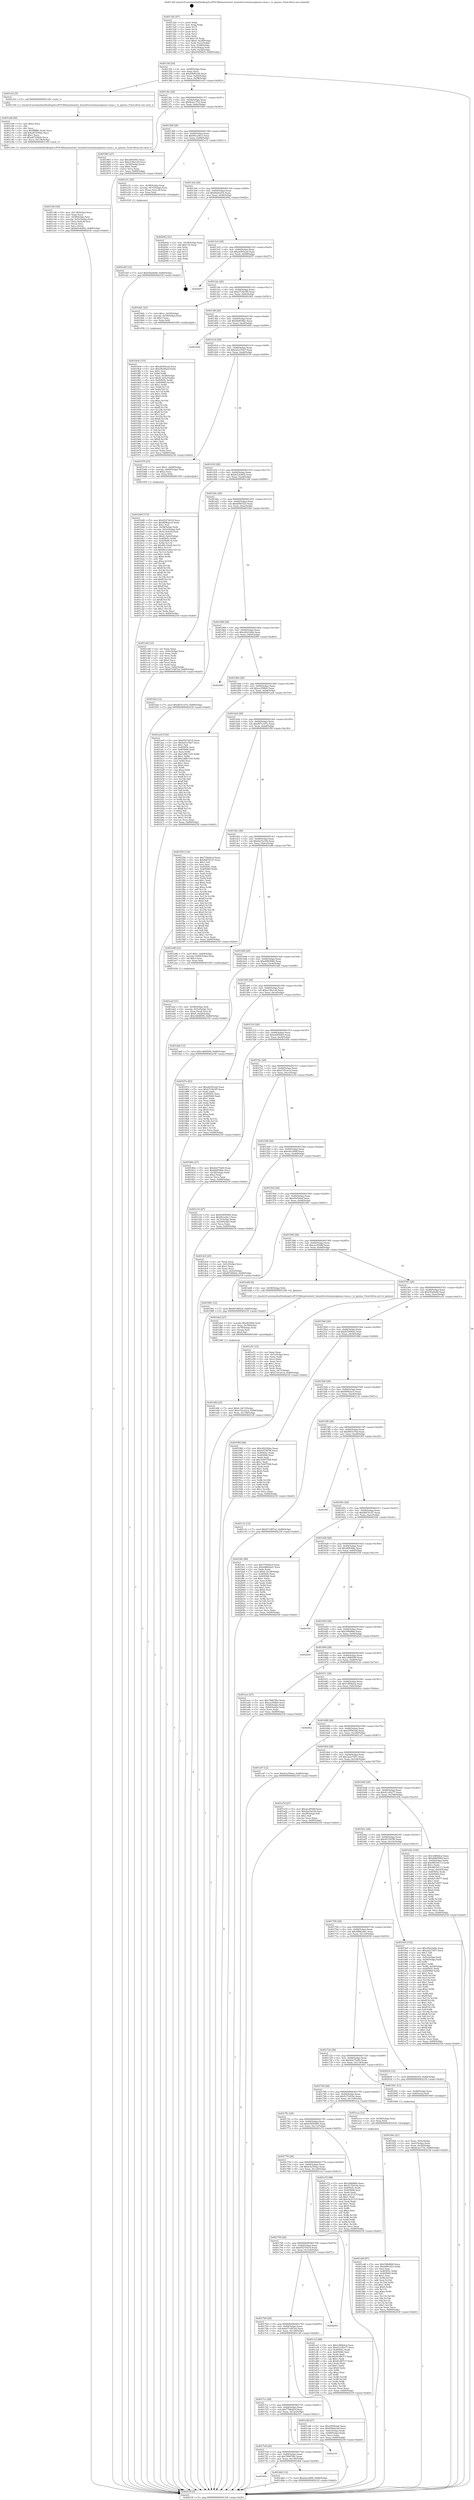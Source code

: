 digraph "0x401320" {
  label = "0x401320 (/mnt/c/Users/mathe/Desktop/tcc/POCII/binaries/extr_linuxdriversiommuipmmu-vmsa.c_to_ipmmu_Final-ollvm.out::main(0))"
  labelloc = "t"
  node[shape=record]

  Entry [label="",width=0.3,height=0.3,shape=circle,fillcolor=black,style=filled]
  "0x40134f" [label="{
     0x40134f [29]\l
     | [instrs]\l
     &nbsp;&nbsp;0x40134f \<+3\>: mov -0x80(%rbp),%eax\l
     &nbsp;&nbsp;0x401352 \<+2\>: mov %eax,%ecx\l
     &nbsp;&nbsp;0x401354 \<+6\>: sub $0x85bfb108,%ecx\l
     &nbsp;&nbsp;0x40135a \<+6\>: mov %eax,-0x84(%rbp)\l
     &nbsp;&nbsp;0x401360 \<+6\>: mov %ecx,-0x88(%rbp)\l
     &nbsp;&nbsp;0x401366 \<+6\>: je 0000000000401c63 \<main+0x943\>\l
  }"]
  "0x401c63" [label="{
     0x401c63 [5]\l
     | [instrs]\l
     &nbsp;&nbsp;0x401c63 \<+5\>: call 0000000000401160 \<next_i\>\l
     | [calls]\l
     &nbsp;&nbsp;0x401160 \{1\} (/mnt/c/Users/mathe/Desktop/tcc/POCII/binaries/extr_linuxdriversiommuipmmu-vmsa.c_to_ipmmu_Final-ollvm.out::next_i)\l
  }"]
  "0x40136c" [label="{
     0x40136c [28]\l
     | [instrs]\l
     &nbsp;&nbsp;0x40136c \<+5\>: jmp 0000000000401371 \<main+0x51\>\l
     &nbsp;&nbsp;0x401371 \<+6\>: mov -0x84(%rbp),%eax\l
     &nbsp;&nbsp;0x401377 \<+5\>: sub $0x8c2cc734,%eax\l
     &nbsp;&nbsp;0x40137c \<+6\>: mov %eax,-0x8c(%rbp)\l
     &nbsp;&nbsp;0x401382 \<+6\>: je 0000000000401863 \<main+0x543\>\l
  }"]
  Exit [label="",width=0.3,height=0.3,shape=circle,fillcolor=black,style=filled,peripheries=2]
  "0x401863" [label="{
     0x401863 [27]\l
     | [instrs]\l
     &nbsp;&nbsp;0x401863 \<+5\>: mov $0x268306e,%eax\l
     &nbsp;&nbsp;0x401868 \<+5\>: mov $0xe156e1a9,%ecx\l
     &nbsp;&nbsp;0x40186d \<+3\>: mov -0x30(%rbp),%edx\l
     &nbsp;&nbsp;0x401870 \<+3\>: cmp $0x0,%edx\l
     &nbsp;&nbsp;0x401873 \<+3\>: cmove %ecx,%eax\l
     &nbsp;&nbsp;0x401876 \<+3\>: mov %eax,-0x80(%rbp)\l
     &nbsp;&nbsp;0x401879 \<+5\>: jmp 000000000040210f \<main+0xdef\>\l
  }"]
  "0x401388" [label="{
     0x401388 [28]\l
     | [instrs]\l
     &nbsp;&nbsp;0x401388 \<+5\>: jmp 000000000040138d \<main+0x6d\>\l
     &nbsp;&nbsp;0x40138d \<+6\>: mov -0x84(%rbp),%eax\l
     &nbsp;&nbsp;0x401393 \<+5\>: sub $0x90ca36c3,%eax\l
     &nbsp;&nbsp;0x401398 \<+6\>: mov %eax,-0x90(%rbp)\l
     &nbsp;&nbsp;0x40139e \<+6\>: je 0000000000401e31 \<main+0xb11\>\l
  }"]
  "0x401ed6" [label="{
     0x401ed6 [87]\l
     | [instrs]\l
     &nbsp;&nbsp;0x401ed6 \<+5\>: mov $0x398d866,%ecx\l
     &nbsp;&nbsp;0x401edb \<+5\>: mov $0xbf961f23,%edx\l
     &nbsp;&nbsp;0x401ee0 \<+2\>: xor %esi,%esi\l
     &nbsp;&nbsp;0x401ee2 \<+8\>: mov 0x40505c,%r8d\l
     &nbsp;&nbsp;0x401eea \<+8\>: mov 0x405060,%r9d\l
     &nbsp;&nbsp;0x401ef2 \<+3\>: sub $0x1,%esi\l
     &nbsp;&nbsp;0x401ef5 \<+3\>: mov %r8d,%r10d\l
     &nbsp;&nbsp;0x401ef8 \<+3\>: add %esi,%r10d\l
     &nbsp;&nbsp;0x401efb \<+4\>: imul %r10d,%r8d\l
     &nbsp;&nbsp;0x401eff \<+4\>: and $0x1,%r8d\l
     &nbsp;&nbsp;0x401f03 \<+4\>: cmp $0x0,%r8d\l
     &nbsp;&nbsp;0x401f07 \<+4\>: sete %r11b\l
     &nbsp;&nbsp;0x401f0b \<+4\>: cmp $0xa,%r9d\l
     &nbsp;&nbsp;0x401f0f \<+3\>: setl %bl\l
     &nbsp;&nbsp;0x401f12 \<+3\>: mov %r11b,%r14b\l
     &nbsp;&nbsp;0x401f15 \<+3\>: and %bl,%r14b\l
     &nbsp;&nbsp;0x401f18 \<+3\>: xor %bl,%r11b\l
     &nbsp;&nbsp;0x401f1b \<+3\>: or %r11b,%r14b\l
     &nbsp;&nbsp;0x401f1e \<+4\>: test $0x1,%r14b\l
     &nbsp;&nbsp;0x401f22 \<+3\>: cmovne %edx,%ecx\l
     &nbsp;&nbsp;0x401f25 \<+3\>: mov %ecx,-0x80(%rbp)\l
     &nbsp;&nbsp;0x401f28 \<+5\>: jmp 000000000040210f \<main+0xdef\>\l
  }"]
  "0x401e31" [label="{
     0x401e31 [20]\l
     | [instrs]\l
     &nbsp;&nbsp;0x401e31 \<+4\>: mov -0x58(%rbp),%rax\l
     &nbsp;&nbsp;0x401e35 \<+4\>: movslq -0x7c(%rbp),%rcx\l
     &nbsp;&nbsp;0x401e39 \<+4\>: mov (%rax,%rcx,8),%rax\l
     &nbsp;&nbsp;0x401e3d \<+3\>: mov %rax,%rdi\l
     &nbsp;&nbsp;0x401e40 \<+5\>: call 0000000000401030 \<free@plt\>\l
     | [calls]\l
     &nbsp;&nbsp;0x401030 \{1\} (unknown)\l
  }"]
  "0x4013a4" [label="{
     0x4013a4 [28]\l
     | [instrs]\l
     &nbsp;&nbsp;0x4013a4 \<+5\>: jmp 00000000004013a9 \<main+0x89\>\l
     &nbsp;&nbsp;0x4013a9 \<+6\>: mov -0x84(%rbp),%eax\l
     &nbsp;&nbsp;0x4013af \<+5\>: sub $0x90ebcf16,%eax\l
     &nbsp;&nbsp;0x4013b4 \<+6\>: mov %eax,-0x94(%rbp)\l
     &nbsp;&nbsp;0x4013ba \<+6\>: je 0000000000402042 \<main+0xd22\>\l
  }"]
  "0x401e45" [label="{
     0x401e45 [12]\l
     | [instrs]\l
     &nbsp;&nbsp;0x401e45 \<+7\>: movl $0xf30a9e90,-0x80(%rbp)\l
     &nbsp;&nbsp;0x401e4c \<+5\>: jmp 000000000040210f \<main+0xdef\>\l
  }"]
  "0x402042" [label="{
     0x402042 [21]\l
     | [instrs]\l
     &nbsp;&nbsp;0x402042 \<+3\>: mov -0x38(%rbp),%eax\l
     &nbsp;&nbsp;0x402045 \<+7\>: add $0x118,%rsp\l
     &nbsp;&nbsp;0x40204c \<+1\>: pop %rbx\l
     &nbsp;&nbsp;0x40204d \<+2\>: pop %r12\l
     &nbsp;&nbsp;0x40204f \<+2\>: pop %r13\l
     &nbsp;&nbsp;0x402051 \<+2\>: pop %r14\l
     &nbsp;&nbsp;0x402053 \<+2\>: pop %r15\l
     &nbsp;&nbsp;0x402055 \<+1\>: pop %rbp\l
     &nbsp;&nbsp;0x402056 \<+1\>: ret\l
  }"]
  "0x4013c0" [label="{
     0x4013c0 [28]\l
     | [instrs]\l
     &nbsp;&nbsp;0x4013c0 \<+5\>: jmp 00000000004013c5 \<main+0xa5\>\l
     &nbsp;&nbsp;0x4013c5 \<+6\>: mov -0x84(%rbp),%eax\l
     &nbsp;&nbsp;0x4013cb \<+5\>: sub $0xab593cad,%eax\l
     &nbsp;&nbsp;0x4013d0 \<+6\>: mov %eax,-0x98(%rbp)\l
     &nbsp;&nbsp;0x4013d6 \<+6\>: je 0000000000402057 \<main+0xd37\>\l
  }"]
  "0x401dfd" [label="{
     0x401dfd [25]\l
     | [instrs]\l
     &nbsp;&nbsp;0x401dfd \<+7\>: movl $0x0,-0x7c(%rbp)\l
     &nbsp;&nbsp;0x401e04 \<+7\>: movl $0xe7d1ae1d,-0x80(%rbp)\l
     &nbsp;&nbsp;0x401e0b \<+6\>: mov %eax,-0x138(%rbp)\l
     &nbsp;&nbsp;0x401e11 \<+5\>: jmp 000000000040210f \<main+0xdef\>\l
  }"]
  "0x402057" [label="{
     0x402057\l
  }", style=dashed]
  "0x4013dc" [label="{
     0x4013dc [28]\l
     | [instrs]\l
     &nbsp;&nbsp;0x4013dc \<+5\>: jmp 00000000004013e1 \<main+0xc1\>\l
     &nbsp;&nbsp;0x4013e1 \<+6\>: mov -0x84(%rbp),%eax\l
     &nbsp;&nbsp;0x4013e7 \<+5\>: sub $0xb71823f5,%eax\l
     &nbsp;&nbsp;0x4013ec \<+6\>: mov %eax,-0x9c(%rbp)\l
     &nbsp;&nbsp;0x4013f2 \<+6\>: je 00000000004018d1 \<main+0x5b1\>\l
  }"]
  "0x401de2" [label="{
     0x401de2 [27]\l
     | [instrs]\l
     &nbsp;&nbsp;0x401de2 \<+10\>: movabs $0x4030b6,%rdi\l
     &nbsp;&nbsp;0x401dec \<+4\>: mov %rax,-0x78(%rbp)\l
     &nbsp;&nbsp;0x401df0 \<+4\>: mov -0x78(%rbp),%rax\l
     &nbsp;&nbsp;0x401df4 \<+2\>: mov (%rax),%esi\l
     &nbsp;&nbsp;0x401df6 \<+2\>: mov $0x0,%al\l
     &nbsp;&nbsp;0x401df8 \<+5\>: call 0000000000401040 \<printf@plt\>\l
     | [calls]\l
     &nbsp;&nbsp;0x401040 \{1\} (unknown)\l
  }"]
  "0x4018d1" [label="{
     0x4018d1 [23]\l
     | [instrs]\l
     &nbsp;&nbsp;0x4018d1 \<+7\>: movl $0x1,-0x50(%rbp)\l
     &nbsp;&nbsp;0x4018d8 \<+4\>: movslq -0x50(%rbp),%rax\l
     &nbsp;&nbsp;0x4018dc \<+4\>: shl $0x3,%rax\l
     &nbsp;&nbsp;0x4018e0 \<+3\>: mov %rax,%rdi\l
     &nbsp;&nbsp;0x4018e3 \<+5\>: call 0000000000401050 \<malloc@plt\>\l
     | [calls]\l
     &nbsp;&nbsp;0x401050 \{1\} (unknown)\l
  }"]
  "0x4013f8" [label="{
     0x4013f8 [28]\l
     | [instrs]\l
     &nbsp;&nbsp;0x4013f8 \<+5\>: jmp 00000000004013fd \<main+0xdd\>\l
     &nbsp;&nbsp;0x4013fd \<+6\>: mov -0x84(%rbp),%eax\l
     &nbsp;&nbsp;0x401403 \<+5\>: sub $0xbbf9384c,%eax\l
     &nbsp;&nbsp;0x401408 \<+6\>: mov %eax,-0xa0(%rbp)\l
     &nbsp;&nbsp;0x40140e \<+6\>: je 0000000000401829 \<main+0x509\>\l
  }"]
  "0x401804" [label="{
     0x401804\l
  }", style=dashed]
  "0x401829" [label="{
     0x401829\l
  }", style=dashed]
  "0x401414" [label="{
     0x401414 [28]\l
     | [instrs]\l
     &nbsp;&nbsp;0x401414 \<+5\>: jmp 0000000000401419 \<main+0xf9\>\l
     &nbsp;&nbsp;0x401419 \<+6\>: mov -0x84(%rbp),%eax\l
     &nbsp;&nbsp;0x40141f \<+5\>: sub $0xbd1a7bb7,%eax\l
     &nbsp;&nbsp;0x401424 \<+6\>: mov %eax,-0xa4(%rbp)\l
     &nbsp;&nbsp;0x40142a \<+6\>: je 0000000000401b79 \<main+0x859\>\l
  }"]
  "0x401db4" [label="{
     0x401db4 [12]\l
     | [instrs]\l
     &nbsp;&nbsp;0x401db4 \<+7\>: movl $0xe9ccd99f,-0x80(%rbp)\l
     &nbsp;&nbsp;0x401dbb \<+5\>: jmp 000000000040210f \<main+0xdef\>\l
  }"]
  "0x401b79" [label="{
     0x401b79 [23]\l
     | [instrs]\l
     &nbsp;&nbsp;0x401b79 \<+7\>: movl $0x1,-0x68(%rbp)\l
     &nbsp;&nbsp;0x401b80 \<+4\>: movslq -0x68(%rbp),%rax\l
     &nbsp;&nbsp;0x401b84 \<+4\>: shl $0x2,%rax\l
     &nbsp;&nbsp;0x401b88 \<+3\>: mov %rax,%rdi\l
     &nbsp;&nbsp;0x401b8b \<+5\>: call 0000000000401050 \<malloc@plt\>\l
     | [calls]\l
     &nbsp;&nbsp;0x401050 \{1\} (unknown)\l
  }"]
  "0x401430" [label="{
     0x401430 [28]\l
     | [instrs]\l
     &nbsp;&nbsp;0x401430 \<+5\>: jmp 0000000000401435 \<main+0x115\>\l
     &nbsp;&nbsp;0x401435 \<+6\>: mov -0x84(%rbp),%eax\l
     &nbsp;&nbsp;0x40143b \<+5\>: sub $0xbd1de852,%eax\l
     &nbsp;&nbsp;0x401440 \<+6\>: mov %eax,-0xa8(%rbp)\l
     &nbsp;&nbsp;0x401446 \<+6\>: je 0000000000401cb6 \<main+0x996\>\l
  }"]
  "0x4017e8" [label="{
     0x4017e8 [28]\l
     | [instrs]\l
     &nbsp;&nbsp;0x4017e8 \<+5\>: jmp 00000000004017ed \<main+0x4cd\>\l
     &nbsp;&nbsp;0x4017ed \<+6\>: mov -0x84(%rbp),%eax\l
     &nbsp;&nbsp;0x4017f3 \<+5\>: sub $0x78907f8c,%eax\l
     &nbsp;&nbsp;0x4017f8 \<+6\>: mov %eax,-0x130(%rbp)\l
     &nbsp;&nbsp;0x4017fe \<+6\>: je 0000000000401db4 \<main+0xa94\>\l
  }"]
  "0x401cb6" [label="{
     0x401cb6 [33]\l
     | [instrs]\l
     &nbsp;&nbsp;0x401cb6 \<+2\>: xor %eax,%eax\l
     &nbsp;&nbsp;0x401cb8 \<+3\>: mov -0x6c(%rbp),%ecx\l
     &nbsp;&nbsp;0x401cbb \<+2\>: mov %eax,%edx\l
     &nbsp;&nbsp;0x401cbd \<+2\>: sub %ecx,%edx\l
     &nbsp;&nbsp;0x401cbf \<+2\>: mov %eax,%ecx\l
     &nbsp;&nbsp;0x401cc1 \<+3\>: sub $0x1,%ecx\l
     &nbsp;&nbsp;0x401cc4 \<+2\>: add %ecx,%edx\l
     &nbsp;&nbsp;0x401cc6 \<+2\>: sub %edx,%eax\l
     &nbsp;&nbsp;0x401cc8 \<+3\>: mov %eax,-0x6c(%rbp)\l
     &nbsp;&nbsp;0x401ccb \<+7\>: movl $0x671d87ed,-0x80(%rbp)\l
     &nbsp;&nbsp;0x401cd2 \<+5\>: jmp 000000000040210f \<main+0xdef\>\l
  }"]
  "0x40144c" [label="{
     0x40144c [28]\l
     | [instrs]\l
     &nbsp;&nbsp;0x40144c \<+5\>: jmp 0000000000401451 \<main+0x131\>\l
     &nbsp;&nbsp;0x401451 \<+6\>: mov -0x84(%rbp),%eax\l
     &nbsp;&nbsp;0x401457 \<+5\>: sub $0xbf961f23,%eax\l
     &nbsp;&nbsp;0x40145c \<+6\>: mov %eax,-0xac(%rbp)\l
     &nbsp;&nbsp;0x401462 \<+6\>: je 0000000000401f2d \<main+0xc0d\>\l
  }"]
  "0x402101" [label="{
     0x402101\l
  }", style=dashed]
  "0x401f2d" [label="{
     0x401f2d [12]\l
     | [instrs]\l
     &nbsp;&nbsp;0x401f2d \<+7\>: movl $0xd07e147e,-0x80(%rbp)\l
     &nbsp;&nbsp;0x401f34 \<+5\>: jmp 000000000040210f \<main+0xdef\>\l
  }"]
  "0x401468" [label="{
     0x401468 [28]\l
     | [instrs]\l
     &nbsp;&nbsp;0x401468 \<+5\>: jmp 000000000040146d \<main+0x14d\>\l
     &nbsp;&nbsp;0x40146d \<+6\>: mov -0x84(%rbp),%eax\l
     &nbsp;&nbsp;0x401473 \<+5\>: sub $0xc8223d4e,%eax\l
     &nbsp;&nbsp;0x401478 \<+6\>: mov %eax,-0xb0(%rbp)\l
     &nbsp;&nbsp;0x40147e \<+6\>: je 0000000000402085 \<main+0xd65\>\l
  }"]
  "0x401c90" [label="{
     0x401c90 [38]\l
     | [instrs]\l
     &nbsp;&nbsp;0x401c90 \<+6\>: mov -0x134(%rbp),%ecx\l
     &nbsp;&nbsp;0x401c96 \<+3\>: imul %eax,%ecx\l
     &nbsp;&nbsp;0x401c99 \<+4\>: mov -0x58(%rbp),%rsi\l
     &nbsp;&nbsp;0x401c9d \<+4\>: movslq -0x5c(%rbp),%rdi\l
     &nbsp;&nbsp;0x401ca1 \<+4\>: mov (%rsi,%rdi,8),%rsi\l
     &nbsp;&nbsp;0x401ca5 \<+3\>: mov (%rsi),%rsi\l
     &nbsp;&nbsp;0x401ca8 \<+2\>: mov %ecx,(%rsi)\l
     &nbsp;&nbsp;0x401caa \<+7\>: movl $0xbd1de852,-0x80(%rbp)\l
     &nbsp;&nbsp;0x401cb1 \<+5\>: jmp 000000000040210f \<main+0xdef\>\l
  }"]
  "0x402085" [label="{
     0x402085\l
  }", style=dashed]
  "0x401484" [label="{
     0x401484 [28]\l
     | [instrs]\l
     &nbsp;&nbsp;0x401484 \<+5\>: jmp 0000000000401489 \<main+0x169\>\l
     &nbsp;&nbsp;0x401489 \<+6\>: mov -0x84(%rbp),%eax\l
     &nbsp;&nbsp;0x40148f \<+5\>: sub $0xca358bfc,%eax\l
     &nbsp;&nbsp;0x401494 \<+6\>: mov %eax,-0xb4(%rbp)\l
     &nbsp;&nbsp;0x40149a \<+6\>: je 0000000000401ae9 \<main+0x7c9\>\l
  }"]
  "0x401c68" [label="{
     0x401c68 [40]\l
     | [instrs]\l
     &nbsp;&nbsp;0x401c68 \<+5\>: mov $0x2,%ecx\l
     &nbsp;&nbsp;0x401c6d \<+1\>: cltd\l
     &nbsp;&nbsp;0x401c6e \<+2\>: idiv %ecx\l
     &nbsp;&nbsp;0x401c70 \<+6\>: imul $0xfffffffe,%edx,%ecx\l
     &nbsp;&nbsp;0x401c76 \<+6\>: add $0xa87256de,%ecx\l
     &nbsp;&nbsp;0x401c7c \<+3\>: add $0x1,%ecx\l
     &nbsp;&nbsp;0x401c7f \<+6\>: sub $0xa87256de,%ecx\l
     &nbsp;&nbsp;0x401c85 \<+6\>: mov %ecx,-0x134(%rbp)\l
     &nbsp;&nbsp;0x401c8b \<+5\>: call 0000000000401160 \<next_i\>\l
     | [calls]\l
     &nbsp;&nbsp;0x401160 \{1\} (/mnt/c/Users/mathe/Desktop/tcc/POCII/binaries/extr_linuxdriversiommuipmmu-vmsa.c_to_ipmmu_Final-ollvm.out::next_i)\l
  }"]
  "0x401ae9" [label="{
     0x401ae9 [144]\l
     | [instrs]\l
     &nbsp;&nbsp;0x401ae9 \<+5\>: mov $0x65274419,%eax\l
     &nbsp;&nbsp;0x401aee \<+5\>: mov $0xbd1a7bb7,%ecx\l
     &nbsp;&nbsp;0x401af3 \<+2\>: mov $0x1,%dl\l
     &nbsp;&nbsp;0x401af5 \<+7\>: mov 0x40505c,%esi\l
     &nbsp;&nbsp;0x401afc \<+7\>: mov 0x405060,%edi\l
     &nbsp;&nbsp;0x401b03 \<+3\>: mov %esi,%r8d\l
     &nbsp;&nbsp;0x401b06 \<+7\>: sub $0x1d8b1165,%r8d\l
     &nbsp;&nbsp;0x401b0d \<+4\>: sub $0x1,%r8d\l
     &nbsp;&nbsp;0x401b11 \<+7\>: add $0x1d8b1165,%r8d\l
     &nbsp;&nbsp;0x401b18 \<+4\>: imul %r8d,%esi\l
     &nbsp;&nbsp;0x401b1c \<+3\>: and $0x1,%esi\l
     &nbsp;&nbsp;0x401b1f \<+3\>: cmp $0x0,%esi\l
     &nbsp;&nbsp;0x401b22 \<+4\>: sete %r9b\l
     &nbsp;&nbsp;0x401b26 \<+3\>: cmp $0xa,%edi\l
     &nbsp;&nbsp;0x401b29 \<+4\>: setl %r10b\l
     &nbsp;&nbsp;0x401b2d \<+3\>: mov %r9b,%r11b\l
     &nbsp;&nbsp;0x401b30 \<+4\>: xor $0xff,%r11b\l
     &nbsp;&nbsp;0x401b34 \<+3\>: mov %r10b,%bl\l
     &nbsp;&nbsp;0x401b37 \<+3\>: xor $0xff,%bl\l
     &nbsp;&nbsp;0x401b3a \<+3\>: xor $0x0,%dl\l
     &nbsp;&nbsp;0x401b3d \<+3\>: mov %r11b,%r14b\l
     &nbsp;&nbsp;0x401b40 \<+4\>: and $0x0,%r14b\l
     &nbsp;&nbsp;0x401b44 \<+3\>: and %dl,%r9b\l
     &nbsp;&nbsp;0x401b47 \<+3\>: mov %bl,%r15b\l
     &nbsp;&nbsp;0x401b4a \<+4\>: and $0x0,%r15b\l
     &nbsp;&nbsp;0x401b4e \<+3\>: and %dl,%r10b\l
     &nbsp;&nbsp;0x401b51 \<+3\>: or %r9b,%r14b\l
     &nbsp;&nbsp;0x401b54 \<+3\>: or %r10b,%r15b\l
     &nbsp;&nbsp;0x401b57 \<+3\>: xor %r15b,%r14b\l
     &nbsp;&nbsp;0x401b5a \<+3\>: or %bl,%r11b\l
     &nbsp;&nbsp;0x401b5d \<+4\>: xor $0xff,%r11b\l
     &nbsp;&nbsp;0x401b61 \<+3\>: or $0x0,%dl\l
     &nbsp;&nbsp;0x401b64 \<+3\>: and %dl,%r11b\l
     &nbsp;&nbsp;0x401b67 \<+3\>: or %r11b,%r14b\l
     &nbsp;&nbsp;0x401b6a \<+4\>: test $0x1,%r14b\l
     &nbsp;&nbsp;0x401b6e \<+3\>: cmovne %ecx,%eax\l
     &nbsp;&nbsp;0x401b71 \<+3\>: mov %eax,-0x80(%rbp)\l
     &nbsp;&nbsp;0x401b74 \<+5\>: jmp 000000000040210f \<main+0xdef\>\l
  }"]
  "0x4014a0" [label="{
     0x4014a0 [28]\l
     | [instrs]\l
     &nbsp;&nbsp;0x4014a0 \<+5\>: jmp 00000000004014a5 \<main+0x185\>\l
     &nbsp;&nbsp;0x4014a5 \<+6\>: mov -0x84(%rbp),%eax\l
     &nbsp;&nbsp;0x4014ab \<+5\>: sub $0xd07e147e,%eax\l
     &nbsp;&nbsp;0x4014b0 \<+6\>: mov %eax,-0xb8(%rbp)\l
     &nbsp;&nbsp;0x4014b6 \<+6\>: je 0000000000401f56 \<main+0xc36\>\l
  }"]
  "0x4017cc" [label="{
     0x4017cc [28]\l
     | [instrs]\l
     &nbsp;&nbsp;0x4017cc \<+5\>: jmp 00000000004017d1 \<main+0x4b1\>\l
     &nbsp;&nbsp;0x4017d1 \<+6\>: mov -0x84(%rbp),%eax\l
     &nbsp;&nbsp;0x4017d7 \<+5\>: sub $0x776b2b1f,%eax\l
     &nbsp;&nbsp;0x4017dc \<+6\>: mov %eax,-0x12c(%rbp)\l
     &nbsp;&nbsp;0x4017e2 \<+6\>: je 0000000000402101 \<main+0xde1\>\l
  }"]
  "0x401f56" [label="{
     0x401f56 [134]\l
     | [instrs]\l
     &nbsp;&nbsp;0x401f56 \<+5\>: mov $0x776b2b1f,%eax\l
     &nbsp;&nbsp;0x401f5b \<+5\>: mov $0xfb8741d7,%ecx\l
     &nbsp;&nbsp;0x401f60 \<+2\>: mov $0x1,%dl\l
     &nbsp;&nbsp;0x401f62 \<+2\>: xor %esi,%esi\l
     &nbsp;&nbsp;0x401f64 \<+7\>: mov 0x40505c,%edi\l
     &nbsp;&nbsp;0x401f6b \<+8\>: mov 0x405060,%r8d\l
     &nbsp;&nbsp;0x401f73 \<+3\>: sub $0x1,%esi\l
     &nbsp;&nbsp;0x401f76 \<+3\>: mov %edi,%r9d\l
     &nbsp;&nbsp;0x401f79 \<+3\>: add %esi,%r9d\l
     &nbsp;&nbsp;0x401f7c \<+4\>: imul %r9d,%edi\l
     &nbsp;&nbsp;0x401f80 \<+3\>: and $0x1,%edi\l
     &nbsp;&nbsp;0x401f83 \<+3\>: cmp $0x0,%edi\l
     &nbsp;&nbsp;0x401f86 \<+4\>: sete %r10b\l
     &nbsp;&nbsp;0x401f8a \<+4\>: cmp $0xa,%r8d\l
     &nbsp;&nbsp;0x401f8e \<+4\>: setl %r11b\l
     &nbsp;&nbsp;0x401f92 \<+3\>: mov %r10b,%bl\l
     &nbsp;&nbsp;0x401f95 \<+3\>: xor $0xff,%bl\l
     &nbsp;&nbsp;0x401f98 \<+3\>: mov %r11b,%r14b\l
     &nbsp;&nbsp;0x401f9b \<+4\>: xor $0xff,%r14b\l
     &nbsp;&nbsp;0x401f9f \<+3\>: xor $0x0,%dl\l
     &nbsp;&nbsp;0x401fa2 \<+3\>: mov %bl,%r15b\l
     &nbsp;&nbsp;0x401fa5 \<+4\>: and $0x0,%r15b\l
     &nbsp;&nbsp;0x401fa9 \<+3\>: and %dl,%r10b\l
     &nbsp;&nbsp;0x401fac \<+3\>: mov %r14b,%r12b\l
     &nbsp;&nbsp;0x401faf \<+4\>: and $0x0,%r12b\l
     &nbsp;&nbsp;0x401fb3 \<+3\>: and %dl,%r11b\l
     &nbsp;&nbsp;0x401fb6 \<+3\>: or %r10b,%r15b\l
     &nbsp;&nbsp;0x401fb9 \<+3\>: or %r11b,%r12b\l
     &nbsp;&nbsp;0x401fbc \<+3\>: xor %r12b,%r15b\l
     &nbsp;&nbsp;0x401fbf \<+3\>: or %r14b,%bl\l
     &nbsp;&nbsp;0x401fc2 \<+3\>: xor $0xff,%bl\l
     &nbsp;&nbsp;0x401fc5 \<+3\>: or $0x0,%dl\l
     &nbsp;&nbsp;0x401fc8 \<+2\>: and %dl,%bl\l
     &nbsp;&nbsp;0x401fca \<+3\>: or %bl,%r15b\l
     &nbsp;&nbsp;0x401fcd \<+4\>: test $0x1,%r15b\l
     &nbsp;&nbsp;0x401fd1 \<+3\>: cmovne %ecx,%eax\l
     &nbsp;&nbsp;0x401fd4 \<+3\>: mov %eax,-0x80(%rbp)\l
     &nbsp;&nbsp;0x401fd7 \<+5\>: jmp 000000000040210f \<main+0xdef\>\l
  }"]
  "0x4014bc" [label="{
     0x4014bc [28]\l
     | [instrs]\l
     &nbsp;&nbsp;0x4014bc \<+5\>: jmp 00000000004014c1 \<main+0x1a1\>\l
     &nbsp;&nbsp;0x4014c1 \<+6\>: mov -0x84(%rbp),%eax\l
     &nbsp;&nbsp;0x4014c7 \<+5\>: sub $0xd2c5a104,%eax\l
     &nbsp;&nbsp;0x4014cc \<+6\>: mov %eax,-0xbc(%rbp)\l
     &nbsp;&nbsp;0x4014d2 \<+6\>: je 0000000000401a98 \<main+0x778\>\l
  }"]
  "0x401c48" [label="{
     0x401c48 [27]\l
     | [instrs]\l
     &nbsp;&nbsp;0x401c48 \<+5\>: mov $0x25f563a8,%eax\l
     &nbsp;&nbsp;0x401c4d \<+5\>: mov $0x85bfb108,%ecx\l
     &nbsp;&nbsp;0x401c52 \<+3\>: mov -0x6c(%rbp),%edx\l
     &nbsp;&nbsp;0x401c55 \<+3\>: cmp -0x68(%rbp),%edx\l
     &nbsp;&nbsp;0x401c58 \<+3\>: cmovl %ecx,%eax\l
     &nbsp;&nbsp;0x401c5b \<+3\>: mov %eax,-0x80(%rbp)\l
     &nbsp;&nbsp;0x401c5e \<+5\>: jmp 000000000040210f \<main+0xdef\>\l
  }"]
  "0x401a98" [label="{
     0x401a98 [23]\l
     | [instrs]\l
     &nbsp;&nbsp;0x401a98 \<+7\>: movl $0x1,-0x60(%rbp)\l
     &nbsp;&nbsp;0x401a9f \<+4\>: movslq -0x60(%rbp),%rax\l
     &nbsp;&nbsp;0x401aa3 \<+4\>: shl $0x3,%rax\l
     &nbsp;&nbsp;0x401aa7 \<+3\>: mov %rax,%rdi\l
     &nbsp;&nbsp;0x401aaa \<+5\>: call 0000000000401050 \<malloc@plt\>\l
     | [calls]\l
     &nbsp;&nbsp;0x401050 \{1\} (unknown)\l
  }"]
  "0x4014d8" [label="{
     0x4014d8 [28]\l
     | [instrs]\l
     &nbsp;&nbsp;0x4014d8 \<+5\>: jmp 00000000004014dd \<main+0x1bd\>\l
     &nbsp;&nbsp;0x4014dd \<+6\>: mov -0x84(%rbp),%eax\l
     &nbsp;&nbsp;0x4014e3 \<+5\>: sub $0xd9f65960,%eax\l
     &nbsp;&nbsp;0x4014e8 \<+6\>: mov %eax,-0xc0(%rbp)\l
     &nbsp;&nbsp;0x4014ee \<+6\>: je 0000000000401da8 \<main+0xa88\>\l
  }"]
  "0x4017b0" [label="{
     0x4017b0 [28]\l
     | [instrs]\l
     &nbsp;&nbsp;0x4017b0 \<+5\>: jmp 00000000004017b5 \<main+0x495\>\l
     &nbsp;&nbsp;0x4017b5 \<+6\>: mov -0x84(%rbp),%eax\l
     &nbsp;&nbsp;0x4017bb \<+5\>: sub $0x671d87ed,%eax\l
     &nbsp;&nbsp;0x4017c0 \<+6\>: mov %eax,-0x128(%rbp)\l
     &nbsp;&nbsp;0x4017c6 \<+6\>: je 0000000000401c48 \<main+0x928\>\l
  }"]
  "0x401da8" [label="{
     0x401da8 [12]\l
     | [instrs]\l
     &nbsp;&nbsp;0x401da8 \<+7\>: movl $0x1d6fd599,-0x80(%rbp)\l
     &nbsp;&nbsp;0x401daf \<+5\>: jmp 000000000040210f \<main+0xdef\>\l
  }"]
  "0x4014f4" [label="{
     0x4014f4 [28]\l
     | [instrs]\l
     &nbsp;&nbsp;0x4014f4 \<+5\>: jmp 00000000004014f9 \<main+0x1d9\>\l
     &nbsp;&nbsp;0x4014f9 \<+6\>: mov -0x84(%rbp),%eax\l
     &nbsp;&nbsp;0x4014ff \<+5\>: sub $0xe156e1a9,%eax\l
     &nbsp;&nbsp;0x401504 \<+6\>: mov %eax,-0xc4(%rbp)\l
     &nbsp;&nbsp;0x40150a \<+6\>: je 000000000040187e \<main+0x55e\>\l
  }"]
  "0x402091" [label="{
     0x402091\l
  }", style=dashed]
  "0x40187e" [label="{
     0x40187e [83]\l
     | [instrs]\l
     &nbsp;&nbsp;0x40187e \<+5\>: mov $0xab593cad,%eax\l
     &nbsp;&nbsp;0x401883 \<+5\>: mov $0xb71823f5,%ecx\l
     &nbsp;&nbsp;0x401888 \<+2\>: xor %edx,%edx\l
     &nbsp;&nbsp;0x40188a \<+7\>: mov 0x40505c,%esi\l
     &nbsp;&nbsp;0x401891 \<+7\>: mov 0x405060,%edi\l
     &nbsp;&nbsp;0x401898 \<+3\>: sub $0x1,%edx\l
     &nbsp;&nbsp;0x40189b \<+3\>: mov %esi,%r8d\l
     &nbsp;&nbsp;0x40189e \<+3\>: add %edx,%r8d\l
     &nbsp;&nbsp;0x4018a1 \<+4\>: imul %r8d,%esi\l
     &nbsp;&nbsp;0x4018a5 \<+3\>: and $0x1,%esi\l
     &nbsp;&nbsp;0x4018a8 \<+3\>: cmp $0x0,%esi\l
     &nbsp;&nbsp;0x4018ab \<+4\>: sete %r9b\l
     &nbsp;&nbsp;0x4018af \<+3\>: cmp $0xa,%edi\l
     &nbsp;&nbsp;0x4018b2 \<+4\>: setl %r10b\l
     &nbsp;&nbsp;0x4018b6 \<+3\>: mov %r9b,%r11b\l
     &nbsp;&nbsp;0x4018b9 \<+3\>: and %r10b,%r11b\l
     &nbsp;&nbsp;0x4018bc \<+3\>: xor %r10b,%r9b\l
     &nbsp;&nbsp;0x4018bf \<+3\>: or %r9b,%r11b\l
     &nbsp;&nbsp;0x4018c2 \<+4\>: test $0x1,%r11b\l
     &nbsp;&nbsp;0x4018c6 \<+3\>: cmovne %ecx,%eax\l
     &nbsp;&nbsp;0x4018c9 \<+3\>: mov %eax,-0x80(%rbp)\l
     &nbsp;&nbsp;0x4018cc \<+5\>: jmp 000000000040210f \<main+0xdef\>\l
  }"]
  "0x401510" [label="{
     0x401510 [28]\l
     | [instrs]\l
     &nbsp;&nbsp;0x401510 \<+5\>: jmp 0000000000401515 \<main+0x1f5\>\l
     &nbsp;&nbsp;0x401515 \<+6\>: mov -0x84(%rbp),%eax\l
     &nbsp;&nbsp;0x40151b \<+5\>: sub $0xe64f5bb5,%eax\l
     &nbsp;&nbsp;0x401520 \<+6\>: mov %eax,-0xc8(%rbp)\l
     &nbsp;&nbsp;0x401526 \<+6\>: je 000000000040180e \<main+0x4ee\>\l
  }"]
  "0x401794" [label="{
     0x401794 [28]\l
     | [instrs]\l
     &nbsp;&nbsp;0x401794 \<+5\>: jmp 0000000000401799 \<main+0x479\>\l
     &nbsp;&nbsp;0x401799 \<+6\>: mov -0x84(%rbp),%eax\l
     &nbsp;&nbsp;0x40179f \<+5\>: sub $0x65274419,%eax\l
     &nbsp;&nbsp;0x4017a4 \<+6\>: mov %eax,-0x124(%rbp)\l
     &nbsp;&nbsp;0x4017aa \<+6\>: je 0000000000402091 \<main+0xd71\>\l
  }"]
  "0x40180e" [label="{
     0x40180e [27]\l
     | [instrs]\l
     &nbsp;&nbsp;0x40180e \<+5\>: mov $0x4de75240,%eax\l
     &nbsp;&nbsp;0x401813 \<+5\>: mov $0xbbf9384c,%ecx\l
     &nbsp;&nbsp;0x401818 \<+3\>: mov -0x34(%rbp),%edx\l
     &nbsp;&nbsp;0x40181b \<+3\>: cmp $0x2,%edx\l
     &nbsp;&nbsp;0x40181e \<+3\>: cmovne %ecx,%eax\l
     &nbsp;&nbsp;0x401821 \<+3\>: mov %eax,-0x80(%rbp)\l
     &nbsp;&nbsp;0x401824 \<+5\>: jmp 000000000040210f \<main+0xdef\>\l
  }"]
  "0x40152c" [label="{
     0x40152c [28]\l
     | [instrs]\l
     &nbsp;&nbsp;0x40152c \<+5\>: jmp 0000000000401531 \<main+0x211\>\l
     &nbsp;&nbsp;0x401531 \<+6\>: mov -0x84(%rbp),%eax\l
     &nbsp;&nbsp;0x401537 \<+5\>: sub $0xe7d1ae1d,%eax\l
     &nbsp;&nbsp;0x40153c \<+6\>: mov %eax,-0xcc(%rbp)\l
     &nbsp;&nbsp;0x401542 \<+6\>: je 0000000000401e16 \<main+0xaf6\>\l
  }"]
  "0x40210f" [label="{
     0x40210f [5]\l
     | [instrs]\l
     &nbsp;&nbsp;0x40210f \<+5\>: jmp 000000000040134f \<main+0x2f\>\l
  }"]
  "0x401320" [label="{
     0x401320 [47]\l
     | [instrs]\l
     &nbsp;&nbsp;0x401320 \<+1\>: push %rbp\l
     &nbsp;&nbsp;0x401321 \<+3\>: mov %rsp,%rbp\l
     &nbsp;&nbsp;0x401324 \<+2\>: push %r15\l
     &nbsp;&nbsp;0x401326 \<+2\>: push %r14\l
     &nbsp;&nbsp;0x401328 \<+2\>: push %r13\l
     &nbsp;&nbsp;0x40132a \<+2\>: push %r12\l
     &nbsp;&nbsp;0x40132c \<+1\>: push %rbx\l
     &nbsp;&nbsp;0x40132d \<+7\>: sub $0x118,%rsp\l
     &nbsp;&nbsp;0x401334 \<+7\>: movl $0x0,-0x38(%rbp)\l
     &nbsp;&nbsp;0x40133b \<+3\>: mov %edi,-0x3c(%rbp)\l
     &nbsp;&nbsp;0x40133e \<+4\>: mov %rsi,-0x48(%rbp)\l
     &nbsp;&nbsp;0x401342 \<+3\>: mov -0x3c(%rbp),%edi\l
     &nbsp;&nbsp;0x401345 \<+3\>: mov %edi,-0x34(%rbp)\l
     &nbsp;&nbsp;0x401348 \<+7\>: movl $0xe64f5bb5,-0x80(%rbp)\l
  }"]
  "0x401ce3" [label="{
     0x401ce3 [88]\l
     | [instrs]\l
     &nbsp;&nbsp;0x401ce3 \<+5\>: mov $0x1df0bdc2,%eax\l
     &nbsp;&nbsp;0x401ce8 \<+5\>: mov $0x41cd5a77,%ecx\l
     &nbsp;&nbsp;0x401ced \<+7\>: mov 0x40505c,%edx\l
     &nbsp;&nbsp;0x401cf4 \<+7\>: mov 0x405060,%esi\l
     &nbsp;&nbsp;0x401cfb \<+2\>: mov %edx,%edi\l
     &nbsp;&nbsp;0x401cfd \<+6\>: add $0x81df87c7,%edi\l
     &nbsp;&nbsp;0x401d03 \<+3\>: sub $0x1,%edi\l
     &nbsp;&nbsp;0x401d06 \<+6\>: sub $0x81df87c7,%edi\l
     &nbsp;&nbsp;0x401d0c \<+3\>: imul %edi,%edx\l
     &nbsp;&nbsp;0x401d0f \<+3\>: and $0x1,%edx\l
     &nbsp;&nbsp;0x401d12 \<+3\>: cmp $0x0,%edx\l
     &nbsp;&nbsp;0x401d15 \<+4\>: sete %r8b\l
     &nbsp;&nbsp;0x401d19 \<+3\>: cmp $0xa,%esi\l
     &nbsp;&nbsp;0x401d1c \<+4\>: setl %r9b\l
     &nbsp;&nbsp;0x401d20 \<+3\>: mov %r8b,%r10b\l
     &nbsp;&nbsp;0x401d23 \<+3\>: and %r9b,%r10b\l
     &nbsp;&nbsp;0x401d26 \<+3\>: xor %r9b,%r8b\l
     &nbsp;&nbsp;0x401d29 \<+3\>: or %r8b,%r10b\l
     &nbsp;&nbsp;0x401d2c \<+4\>: test $0x1,%r10b\l
     &nbsp;&nbsp;0x401d30 \<+3\>: cmovne %ecx,%eax\l
     &nbsp;&nbsp;0x401d33 \<+3\>: mov %eax,-0x80(%rbp)\l
     &nbsp;&nbsp;0x401d36 \<+5\>: jmp 000000000040210f \<main+0xdef\>\l
  }"]
  "0x401e16" [label="{
     0x401e16 [27]\l
     | [instrs]\l
     &nbsp;&nbsp;0x401e16 \<+5\>: mov $0x63850584,%eax\l
     &nbsp;&nbsp;0x401e1b \<+5\>: mov $0x90ca36c3,%ecx\l
     &nbsp;&nbsp;0x401e20 \<+3\>: mov -0x7c(%rbp),%edx\l
     &nbsp;&nbsp;0x401e23 \<+3\>: cmp -0x50(%rbp),%edx\l
     &nbsp;&nbsp;0x401e26 \<+3\>: cmovl %ecx,%eax\l
     &nbsp;&nbsp;0x401e29 \<+3\>: mov %eax,-0x80(%rbp)\l
     &nbsp;&nbsp;0x401e2c \<+5\>: jmp 000000000040210f \<main+0xdef\>\l
  }"]
  "0x401548" [label="{
     0x401548 [28]\l
     | [instrs]\l
     &nbsp;&nbsp;0x401548 \<+5\>: jmp 000000000040154d \<main+0x22d\>\l
     &nbsp;&nbsp;0x40154d \<+6\>: mov -0x84(%rbp),%eax\l
     &nbsp;&nbsp;0x401553 \<+5\>: sub $0xe9ccd99f,%eax\l
     &nbsp;&nbsp;0x401558 \<+6\>: mov %eax,-0xd0(%rbp)\l
     &nbsp;&nbsp;0x40155e \<+6\>: je 0000000000401dc0 \<main+0xaa0\>\l
  }"]
  "0x401778" [label="{
     0x401778 [28]\l
     | [instrs]\l
     &nbsp;&nbsp;0x401778 \<+5\>: jmp 000000000040177d \<main+0x45d\>\l
     &nbsp;&nbsp;0x40177d \<+6\>: mov -0x84(%rbp),%eax\l
     &nbsp;&nbsp;0x401783 \<+5\>: sub $0x63a550ae,%eax\l
     &nbsp;&nbsp;0x401788 \<+6\>: mov %eax,-0x120(%rbp)\l
     &nbsp;&nbsp;0x40178e \<+6\>: je 0000000000401ce3 \<main+0x9c3\>\l
  }"]
  "0x401dc0" [label="{
     0x401dc0 [25]\l
     | [instrs]\l
     &nbsp;&nbsp;0x401dc0 \<+2\>: xor %eax,%eax\l
     &nbsp;&nbsp;0x401dc2 \<+3\>: mov -0x5c(%rbp),%ecx\l
     &nbsp;&nbsp;0x401dc5 \<+3\>: sub $0x1,%eax\l
     &nbsp;&nbsp;0x401dc8 \<+2\>: sub %eax,%ecx\l
     &nbsp;&nbsp;0x401dca \<+3\>: mov %ecx,-0x5c(%rbp)\l
     &nbsp;&nbsp;0x401dcd \<+7\>: movl $0xf67d0624,-0x80(%rbp)\l
     &nbsp;&nbsp;0x401dd4 \<+5\>: jmp 000000000040210f \<main+0xdef\>\l
  }"]
  "0x401564" [label="{
     0x401564 [28]\l
     | [instrs]\l
     &nbsp;&nbsp;0x401564 \<+5\>: jmp 0000000000401569 \<main+0x249\>\l
     &nbsp;&nbsp;0x401569 \<+6\>: mov -0x84(%rbp),%eax\l
     &nbsp;&nbsp;0x40156f \<+5\>: sub $0xe9e582ef,%eax\l
     &nbsp;&nbsp;0x401574 \<+6\>: mov %eax,-0xd4(%rbp)\l
     &nbsp;&nbsp;0x40157a \<+6\>: je 0000000000401981 \<main+0x661\>\l
  }"]
  "0x401e72" [label="{
     0x401e72 [88]\l
     | [instrs]\l
     &nbsp;&nbsp;0x401e72 \<+5\>: mov $0x398d866,%eax\l
     &nbsp;&nbsp;0x401e77 \<+5\>: mov $0x5c75d19a,%ecx\l
     &nbsp;&nbsp;0x401e7c \<+7\>: mov 0x40505c,%edx\l
     &nbsp;&nbsp;0x401e83 \<+7\>: mov 0x405060,%esi\l
     &nbsp;&nbsp;0x401e8a \<+2\>: mov %edx,%edi\l
     &nbsp;&nbsp;0x401e8c \<+6\>: sub $0xc4c21315,%edi\l
     &nbsp;&nbsp;0x401e92 \<+3\>: sub $0x1,%edi\l
     &nbsp;&nbsp;0x401e95 \<+6\>: add $0xc4c21315,%edi\l
     &nbsp;&nbsp;0x401e9b \<+3\>: imul %edi,%edx\l
     &nbsp;&nbsp;0x401e9e \<+3\>: and $0x1,%edx\l
     &nbsp;&nbsp;0x401ea1 \<+3\>: cmp $0x0,%edx\l
     &nbsp;&nbsp;0x401ea4 \<+4\>: sete %r8b\l
     &nbsp;&nbsp;0x401ea8 \<+3\>: cmp $0xa,%esi\l
     &nbsp;&nbsp;0x401eab \<+4\>: setl %r9b\l
     &nbsp;&nbsp;0x401eaf \<+3\>: mov %r8b,%r10b\l
     &nbsp;&nbsp;0x401eb2 \<+3\>: and %r9b,%r10b\l
     &nbsp;&nbsp;0x401eb5 \<+3\>: xor %r9b,%r8b\l
     &nbsp;&nbsp;0x401eb8 \<+3\>: or %r8b,%r10b\l
     &nbsp;&nbsp;0x401ebb \<+4\>: test $0x1,%r10b\l
     &nbsp;&nbsp;0x401ebf \<+3\>: cmovne %ecx,%eax\l
     &nbsp;&nbsp;0x401ec2 \<+3\>: mov %eax,-0x80(%rbp)\l
     &nbsp;&nbsp;0x401ec5 \<+5\>: jmp 000000000040210f \<main+0xdef\>\l
  }"]
  "0x401981" [label="{
     0x401981 [12]\l
     | [instrs]\l
     &nbsp;&nbsp;0x401981 \<+7\>: movl $0xf67d0624,-0x80(%rbp)\l
     &nbsp;&nbsp;0x401988 \<+5\>: jmp 000000000040210f \<main+0xdef\>\l
  }"]
  "0x401580" [label="{
     0x401580 [28]\l
     | [instrs]\l
     &nbsp;&nbsp;0x401580 \<+5\>: jmp 0000000000401585 \<main+0x265\>\l
     &nbsp;&nbsp;0x401585 \<+6\>: mov -0x84(%rbp),%eax\l
     &nbsp;&nbsp;0x40158b \<+5\>: sub $0xeec85d9f,%eax\l
     &nbsp;&nbsp;0x401590 \<+6\>: mov %eax,-0xd8(%rbp)\l
     &nbsp;&nbsp;0x401596 \<+6\>: je 0000000000401dd9 \<main+0xab9\>\l
  }"]
  "0x40175c" [label="{
     0x40175c [28]\l
     | [instrs]\l
     &nbsp;&nbsp;0x40175c \<+5\>: jmp 0000000000401761 \<main+0x441\>\l
     &nbsp;&nbsp;0x401761 \<+6\>: mov -0x84(%rbp),%eax\l
     &nbsp;&nbsp;0x401767 \<+5\>: sub $0x63850584,%eax\l
     &nbsp;&nbsp;0x40176c \<+6\>: mov %eax,-0x11c(%rbp)\l
     &nbsp;&nbsp;0x401772 \<+6\>: je 0000000000401e72 \<main+0xb52\>\l
  }"]
  "0x401dd9" [label="{
     0x401dd9 [9]\l
     | [instrs]\l
     &nbsp;&nbsp;0x401dd9 \<+4\>: mov -0x58(%rbp),%rdi\l
     &nbsp;&nbsp;0x401ddd \<+5\>: call 0000000000401240 \<to_ipmmu\>\l
     | [calls]\l
     &nbsp;&nbsp;0x401240 \{1\} (/mnt/c/Users/mathe/Desktop/tcc/POCII/binaries/extr_linuxdriversiommuipmmu-vmsa.c_to_ipmmu_Final-ollvm.out::to_ipmmu)\l
  }"]
  "0x40159c" [label="{
     0x40159c [28]\l
     | [instrs]\l
     &nbsp;&nbsp;0x40159c \<+5\>: jmp 00000000004015a1 \<main+0x281\>\l
     &nbsp;&nbsp;0x4015a1 \<+6\>: mov -0x84(%rbp),%eax\l
     &nbsp;&nbsp;0x4015a7 \<+5\>: sub $0xf30a9e90,%eax\l
     &nbsp;&nbsp;0x4015ac \<+6\>: mov %eax,-0xdc(%rbp)\l
     &nbsp;&nbsp;0x4015b2 \<+6\>: je 0000000000401e51 \<main+0xb31\>\l
  }"]
  "0x401eca" [label="{
     0x401eca [12]\l
     | [instrs]\l
     &nbsp;&nbsp;0x401eca \<+4\>: mov -0x58(%rbp),%rax\l
     &nbsp;&nbsp;0x401ece \<+3\>: mov %rax,%rdi\l
     &nbsp;&nbsp;0x401ed1 \<+5\>: call 0000000000401030 \<free@plt\>\l
     | [calls]\l
     &nbsp;&nbsp;0x401030 \{1\} (unknown)\l
  }"]
  "0x401e51" [label="{
     0x401e51 [33]\l
     | [instrs]\l
     &nbsp;&nbsp;0x401e51 \<+2\>: xor %eax,%eax\l
     &nbsp;&nbsp;0x401e53 \<+3\>: mov -0x7c(%rbp),%ecx\l
     &nbsp;&nbsp;0x401e56 \<+2\>: mov %eax,%edx\l
     &nbsp;&nbsp;0x401e58 \<+2\>: sub %ecx,%edx\l
     &nbsp;&nbsp;0x401e5a \<+2\>: mov %eax,%ecx\l
     &nbsp;&nbsp;0x401e5c \<+3\>: sub $0x1,%ecx\l
     &nbsp;&nbsp;0x401e5f \<+2\>: add %ecx,%edx\l
     &nbsp;&nbsp;0x401e61 \<+2\>: sub %edx,%eax\l
     &nbsp;&nbsp;0x401e63 \<+3\>: mov %eax,-0x7c(%rbp)\l
     &nbsp;&nbsp;0x401e66 \<+7\>: movl $0xe7d1ae1d,-0x80(%rbp)\l
     &nbsp;&nbsp;0x401e6d \<+5\>: jmp 000000000040210f \<main+0xdef\>\l
  }"]
  "0x4015b8" [label="{
     0x4015b8 [28]\l
     | [instrs]\l
     &nbsp;&nbsp;0x4015b8 \<+5\>: jmp 00000000004015bd \<main+0x29d\>\l
     &nbsp;&nbsp;0x4015bd \<+6\>: mov -0x84(%rbp),%eax\l
     &nbsp;&nbsp;0x4015c3 \<+5\>: sub $0xf67d0624,%eax\l
     &nbsp;&nbsp;0x4015c8 \<+6\>: mov %eax,-0xe0(%rbp)\l
     &nbsp;&nbsp;0x4015ce \<+6\>: je 000000000040198d \<main+0x66d\>\l
  }"]
  "0x401b90" [label="{
     0x401b90 [172]\l
     | [instrs]\l
     &nbsp;&nbsp;0x401b90 \<+5\>: mov $0x65274419,%ecx\l
     &nbsp;&nbsp;0x401b95 \<+5\>: mov $0xf6962ac5,%edx\l
     &nbsp;&nbsp;0x401b9a \<+3\>: mov $0x1,%sil\l
     &nbsp;&nbsp;0x401b9d \<+4\>: mov -0x58(%rbp),%rdi\l
     &nbsp;&nbsp;0x401ba1 \<+4\>: movslq -0x5c(%rbp),%r8\l
     &nbsp;&nbsp;0x401ba5 \<+4\>: mov (%rdi,%r8,8),%rdi\l
     &nbsp;&nbsp;0x401ba9 \<+3\>: mov %rax,(%rdi)\l
     &nbsp;&nbsp;0x401bac \<+7\>: movl $0x0,-0x6c(%rbp)\l
     &nbsp;&nbsp;0x401bb3 \<+8\>: mov 0x40505c,%r9d\l
     &nbsp;&nbsp;0x401bbb \<+8\>: mov 0x405060,%r10d\l
     &nbsp;&nbsp;0x401bc3 \<+3\>: mov %r9d,%r11d\l
     &nbsp;&nbsp;0x401bc6 \<+7\>: add $0x68c10a02,%r11d\l
     &nbsp;&nbsp;0x401bcd \<+4\>: sub $0x1,%r11d\l
     &nbsp;&nbsp;0x401bd1 \<+7\>: sub $0x68c10a02,%r11d\l
     &nbsp;&nbsp;0x401bd8 \<+4\>: imul %r11d,%r9d\l
     &nbsp;&nbsp;0x401bdc \<+4\>: and $0x1,%r9d\l
     &nbsp;&nbsp;0x401be0 \<+4\>: cmp $0x0,%r9d\l
     &nbsp;&nbsp;0x401be4 \<+3\>: sete %bl\l
     &nbsp;&nbsp;0x401be7 \<+4\>: cmp $0xa,%r10d\l
     &nbsp;&nbsp;0x401beb \<+4\>: setl %r14b\l
     &nbsp;&nbsp;0x401bef \<+3\>: mov %bl,%r15b\l
     &nbsp;&nbsp;0x401bf2 \<+4\>: xor $0xff,%r15b\l
     &nbsp;&nbsp;0x401bf6 \<+3\>: mov %r14b,%r12b\l
     &nbsp;&nbsp;0x401bf9 \<+4\>: xor $0xff,%r12b\l
     &nbsp;&nbsp;0x401bfd \<+4\>: xor $0x1,%sil\l
     &nbsp;&nbsp;0x401c01 \<+3\>: mov %r15b,%r13b\l
     &nbsp;&nbsp;0x401c04 \<+4\>: and $0xff,%r13b\l
     &nbsp;&nbsp;0x401c08 \<+3\>: and %sil,%bl\l
     &nbsp;&nbsp;0x401c0b \<+3\>: mov %r12b,%al\l
     &nbsp;&nbsp;0x401c0e \<+2\>: and $0xff,%al\l
     &nbsp;&nbsp;0x401c10 \<+3\>: and %sil,%r14b\l
     &nbsp;&nbsp;0x401c13 \<+3\>: or %bl,%r13b\l
     &nbsp;&nbsp;0x401c16 \<+3\>: or %r14b,%al\l
     &nbsp;&nbsp;0x401c19 \<+3\>: xor %al,%r13b\l
     &nbsp;&nbsp;0x401c1c \<+3\>: or %r12b,%r15b\l
     &nbsp;&nbsp;0x401c1f \<+4\>: xor $0xff,%r15b\l
     &nbsp;&nbsp;0x401c23 \<+4\>: or $0x1,%sil\l
     &nbsp;&nbsp;0x401c27 \<+3\>: and %sil,%r15b\l
     &nbsp;&nbsp;0x401c2a \<+3\>: or %r15b,%r13b\l
     &nbsp;&nbsp;0x401c2d \<+4\>: test $0x1,%r13b\l
     &nbsp;&nbsp;0x401c31 \<+3\>: cmovne %edx,%ecx\l
     &nbsp;&nbsp;0x401c34 \<+3\>: mov %ecx,-0x80(%rbp)\l
     &nbsp;&nbsp;0x401c37 \<+5\>: jmp 000000000040210f \<main+0xdef\>\l
  }"]
  "0x40198d" [label="{
     0x40198d [88]\l
     | [instrs]\l
     &nbsp;&nbsp;0x40198d \<+5\>: mov $0xc8223d4e,%eax\l
     &nbsp;&nbsp;0x401992 \<+5\>: mov $0x451597f8,%ecx\l
     &nbsp;&nbsp;0x401997 \<+7\>: mov 0x40505c,%edx\l
     &nbsp;&nbsp;0x40199e \<+7\>: mov 0x405060,%esi\l
     &nbsp;&nbsp;0x4019a5 \<+2\>: mov %edx,%edi\l
     &nbsp;&nbsp;0x4019a7 \<+6\>: sub $0x7e007508,%edi\l
     &nbsp;&nbsp;0x4019ad \<+3\>: sub $0x1,%edi\l
     &nbsp;&nbsp;0x4019b0 \<+6\>: add $0x7e007508,%edi\l
     &nbsp;&nbsp;0x4019b6 \<+3\>: imul %edi,%edx\l
     &nbsp;&nbsp;0x4019b9 \<+3\>: and $0x1,%edx\l
     &nbsp;&nbsp;0x4019bc \<+3\>: cmp $0x0,%edx\l
     &nbsp;&nbsp;0x4019bf \<+4\>: sete %r8b\l
     &nbsp;&nbsp;0x4019c3 \<+3\>: cmp $0xa,%esi\l
     &nbsp;&nbsp;0x4019c6 \<+4\>: setl %r9b\l
     &nbsp;&nbsp;0x4019ca \<+3\>: mov %r8b,%r10b\l
     &nbsp;&nbsp;0x4019cd \<+3\>: and %r9b,%r10b\l
     &nbsp;&nbsp;0x4019d0 \<+3\>: xor %r9b,%r8b\l
     &nbsp;&nbsp;0x4019d3 \<+3\>: or %r8b,%r10b\l
     &nbsp;&nbsp;0x4019d6 \<+4\>: test $0x1,%r10b\l
     &nbsp;&nbsp;0x4019da \<+3\>: cmovne %ecx,%eax\l
     &nbsp;&nbsp;0x4019dd \<+3\>: mov %eax,-0x80(%rbp)\l
     &nbsp;&nbsp;0x4019e0 \<+5\>: jmp 000000000040210f \<main+0xdef\>\l
  }"]
  "0x4015d4" [label="{
     0x4015d4 [28]\l
     | [instrs]\l
     &nbsp;&nbsp;0x4015d4 \<+5\>: jmp 00000000004015d9 \<main+0x2b9\>\l
     &nbsp;&nbsp;0x4015d9 \<+6\>: mov -0x84(%rbp),%eax\l
     &nbsp;&nbsp;0x4015df \<+5\>: sub $0xf6962ac5,%eax\l
     &nbsp;&nbsp;0x4015e4 \<+6\>: mov %eax,-0xe4(%rbp)\l
     &nbsp;&nbsp;0x4015ea \<+6\>: je 0000000000401c3c \<main+0x91c\>\l
  }"]
  "0x401aaf" [label="{
     0x401aaf [31]\l
     | [instrs]\l
     &nbsp;&nbsp;0x401aaf \<+4\>: mov -0x58(%rbp),%rdi\l
     &nbsp;&nbsp;0x401ab3 \<+4\>: movslq -0x5c(%rbp),%rcx\l
     &nbsp;&nbsp;0x401ab7 \<+4\>: mov %rax,(%rdi,%rcx,8)\l
     &nbsp;&nbsp;0x401abb \<+7\>: movl $0x0,-0x64(%rbp)\l
     &nbsp;&nbsp;0x401ac2 \<+7\>: movl $0x1d6fd599,-0x80(%rbp)\l
     &nbsp;&nbsp;0x401ac9 \<+5\>: jmp 000000000040210f \<main+0xdef\>\l
  }"]
  "0x401c3c" [label="{
     0x401c3c [12]\l
     | [instrs]\l
     &nbsp;&nbsp;0x401c3c \<+7\>: movl $0x671d87ed,-0x80(%rbp)\l
     &nbsp;&nbsp;0x401c43 \<+5\>: jmp 000000000040210f \<main+0xdef\>\l
  }"]
  "0x4015f0" [label="{
     0x4015f0 [28]\l
     | [instrs]\l
     &nbsp;&nbsp;0x4015f0 \<+5\>: jmp 00000000004015f5 \<main+0x2d5\>\l
     &nbsp;&nbsp;0x4015f5 \<+6\>: mov -0x84(%rbp),%eax\l
     &nbsp;&nbsp;0x4015fb \<+5\>: sub $0xf843c7bd,%eax\l
     &nbsp;&nbsp;0x401600 \<+6\>: mov %eax,-0xe8(%rbp)\l
     &nbsp;&nbsp;0x401606 \<+6\>: je 0000000000401f45 \<main+0xc25\>\l
  }"]
  "0x4018e8" [label="{
     0x4018e8 [153]\l
     | [instrs]\l
     &nbsp;&nbsp;0x4018e8 \<+5\>: mov $0xab593cad,%ecx\l
     &nbsp;&nbsp;0x4018ed \<+5\>: mov $0xe9e582ef,%edx\l
     &nbsp;&nbsp;0x4018f2 \<+3\>: mov $0x1,%sil\l
     &nbsp;&nbsp;0x4018f5 \<+3\>: xor %r8d,%r8d\l
     &nbsp;&nbsp;0x4018f8 \<+4\>: mov %rax,-0x58(%rbp)\l
     &nbsp;&nbsp;0x4018fc \<+7\>: movl $0x0,-0x5c(%rbp)\l
     &nbsp;&nbsp;0x401903 \<+8\>: mov 0x40505c,%r9d\l
     &nbsp;&nbsp;0x40190b \<+8\>: mov 0x405060,%r10d\l
     &nbsp;&nbsp;0x401913 \<+4\>: sub $0x1,%r8d\l
     &nbsp;&nbsp;0x401917 \<+3\>: mov %r9d,%r11d\l
     &nbsp;&nbsp;0x40191a \<+3\>: add %r8d,%r11d\l
     &nbsp;&nbsp;0x40191d \<+4\>: imul %r11d,%r9d\l
     &nbsp;&nbsp;0x401921 \<+4\>: and $0x1,%r9d\l
     &nbsp;&nbsp;0x401925 \<+4\>: cmp $0x0,%r9d\l
     &nbsp;&nbsp;0x401929 \<+3\>: sete %bl\l
     &nbsp;&nbsp;0x40192c \<+4\>: cmp $0xa,%r10d\l
     &nbsp;&nbsp;0x401930 \<+4\>: setl %r14b\l
     &nbsp;&nbsp;0x401934 \<+3\>: mov %bl,%r15b\l
     &nbsp;&nbsp;0x401937 \<+4\>: xor $0xff,%r15b\l
     &nbsp;&nbsp;0x40193b \<+3\>: mov %r14b,%r12b\l
     &nbsp;&nbsp;0x40193e \<+4\>: xor $0xff,%r12b\l
     &nbsp;&nbsp;0x401942 \<+4\>: xor $0x1,%sil\l
     &nbsp;&nbsp;0x401946 \<+3\>: mov %r15b,%r13b\l
     &nbsp;&nbsp;0x401949 \<+4\>: and $0xff,%r13b\l
     &nbsp;&nbsp;0x40194d \<+3\>: and %sil,%bl\l
     &nbsp;&nbsp;0x401950 \<+3\>: mov %r12b,%al\l
     &nbsp;&nbsp;0x401953 \<+2\>: and $0xff,%al\l
     &nbsp;&nbsp;0x401955 \<+3\>: and %sil,%r14b\l
     &nbsp;&nbsp;0x401958 \<+3\>: or %bl,%r13b\l
     &nbsp;&nbsp;0x40195b \<+3\>: or %r14b,%al\l
     &nbsp;&nbsp;0x40195e \<+3\>: xor %al,%r13b\l
     &nbsp;&nbsp;0x401961 \<+3\>: or %r12b,%r15b\l
     &nbsp;&nbsp;0x401964 \<+4\>: xor $0xff,%r15b\l
     &nbsp;&nbsp;0x401968 \<+4\>: or $0x1,%sil\l
     &nbsp;&nbsp;0x40196c \<+3\>: and %sil,%r15b\l
     &nbsp;&nbsp;0x40196f \<+3\>: or %r15b,%r13b\l
     &nbsp;&nbsp;0x401972 \<+4\>: test $0x1,%r13b\l
     &nbsp;&nbsp;0x401976 \<+3\>: cmovne %edx,%ecx\l
     &nbsp;&nbsp;0x401979 \<+3\>: mov %ecx,-0x80(%rbp)\l
     &nbsp;&nbsp;0x40197c \<+5\>: jmp 000000000040210f \<main+0xdef\>\l
  }"]
  "0x401f45" [label="{
     0x401f45\l
  }", style=dashed]
  "0x40160c" [label="{
     0x40160c [28]\l
     | [instrs]\l
     &nbsp;&nbsp;0x40160c \<+5\>: jmp 0000000000401611 \<main+0x2f1\>\l
     &nbsp;&nbsp;0x401611 \<+6\>: mov -0x84(%rbp),%eax\l
     &nbsp;&nbsp;0x401617 \<+5\>: sub $0xfb8741d7,%eax\l
     &nbsp;&nbsp;0x40161c \<+6\>: mov %eax,-0xec(%rbp)\l
     &nbsp;&nbsp;0x401622 \<+6\>: je 0000000000401fdc \<main+0xcbc\>\l
  }"]
  "0x40184e" [label="{
     0x40184e [21]\l
     | [instrs]\l
     &nbsp;&nbsp;0x40184e \<+3\>: mov %eax,-0x4c(%rbp)\l
     &nbsp;&nbsp;0x401851 \<+3\>: mov -0x4c(%rbp),%eax\l
     &nbsp;&nbsp;0x401854 \<+3\>: mov %eax,-0x30(%rbp)\l
     &nbsp;&nbsp;0x401857 \<+7\>: movl $0x8c2cc734,-0x80(%rbp)\l
     &nbsp;&nbsp;0x40185e \<+5\>: jmp 000000000040210f \<main+0xdef\>\l
  }"]
  "0x401fdc" [label="{
     0x401fdc [90]\l
     | [instrs]\l
     &nbsp;&nbsp;0x401fdc \<+5\>: mov $0x776b2b1f,%eax\l
     &nbsp;&nbsp;0x401fe1 \<+5\>: mov $0x4886e4d1,%ecx\l
     &nbsp;&nbsp;0x401fe6 \<+2\>: xor %edx,%edx\l
     &nbsp;&nbsp;0x401fe8 \<+7\>: movl $0x0,-0x38(%rbp)\l
     &nbsp;&nbsp;0x401fef \<+7\>: mov 0x40505c,%esi\l
     &nbsp;&nbsp;0x401ff6 \<+7\>: mov 0x405060,%edi\l
     &nbsp;&nbsp;0x401ffd \<+3\>: sub $0x1,%edx\l
     &nbsp;&nbsp;0x402000 \<+3\>: mov %esi,%r8d\l
     &nbsp;&nbsp;0x402003 \<+3\>: add %edx,%r8d\l
     &nbsp;&nbsp;0x402006 \<+4\>: imul %r8d,%esi\l
     &nbsp;&nbsp;0x40200a \<+3\>: and $0x1,%esi\l
     &nbsp;&nbsp;0x40200d \<+3\>: cmp $0x0,%esi\l
     &nbsp;&nbsp;0x402010 \<+4\>: sete %r9b\l
     &nbsp;&nbsp;0x402014 \<+3\>: cmp $0xa,%edi\l
     &nbsp;&nbsp;0x402017 \<+4\>: setl %r10b\l
     &nbsp;&nbsp;0x40201b \<+3\>: mov %r9b,%r11b\l
     &nbsp;&nbsp;0x40201e \<+3\>: and %r10b,%r11b\l
     &nbsp;&nbsp;0x402021 \<+3\>: xor %r10b,%r9b\l
     &nbsp;&nbsp;0x402024 \<+3\>: or %r9b,%r11b\l
     &nbsp;&nbsp;0x402027 \<+4\>: test $0x1,%r11b\l
     &nbsp;&nbsp;0x40202b \<+3\>: cmovne %ecx,%eax\l
     &nbsp;&nbsp;0x40202e \<+3\>: mov %eax,-0x80(%rbp)\l
     &nbsp;&nbsp;0x402031 \<+5\>: jmp 000000000040210f \<main+0xdef\>\l
  }"]
  "0x401628" [label="{
     0x401628 [28]\l
     | [instrs]\l
     &nbsp;&nbsp;0x401628 \<+5\>: jmp 000000000040162d \<main+0x30d\>\l
     &nbsp;&nbsp;0x40162d \<+6\>: mov -0x84(%rbp),%eax\l
     &nbsp;&nbsp;0x401633 \<+5\>: sub $0x268306e,%eax\l
     &nbsp;&nbsp;0x401638 \<+6\>: mov %eax,-0xf0(%rbp)\l
     &nbsp;&nbsp;0x40163e \<+6\>: je 0000000000401f39 \<main+0xc19\>\l
  }"]
  "0x401740" [label="{
     0x401740 [28]\l
     | [instrs]\l
     &nbsp;&nbsp;0x401740 \<+5\>: jmp 0000000000401745 \<main+0x425\>\l
     &nbsp;&nbsp;0x401745 \<+6\>: mov -0x84(%rbp),%eax\l
     &nbsp;&nbsp;0x40174b \<+5\>: sub $0x5c75d19a,%eax\l
     &nbsp;&nbsp;0x401750 \<+6\>: mov %eax,-0x118(%rbp)\l
     &nbsp;&nbsp;0x401756 \<+6\>: je 0000000000401eca \<main+0xbaa\>\l
  }"]
  "0x401f39" [label="{
     0x401f39\l
  }", style=dashed]
  "0x401644" [label="{
     0x401644 [28]\l
     | [instrs]\l
     &nbsp;&nbsp;0x401644 \<+5\>: jmp 0000000000401649 \<main+0x329\>\l
     &nbsp;&nbsp;0x401649 \<+6\>: mov -0x84(%rbp),%eax\l
     &nbsp;&nbsp;0x40164f \<+5\>: sub $0x398d866,%eax\l
     &nbsp;&nbsp;0x401654 \<+6\>: mov %eax,-0xf4(%rbp)\l
     &nbsp;&nbsp;0x40165a \<+6\>: je 00000000004020e9 \<main+0xdc9\>\l
  }"]
  "0x401841" [label="{
     0x401841 [13]\l
     | [instrs]\l
     &nbsp;&nbsp;0x401841 \<+4\>: mov -0x48(%rbp),%rax\l
     &nbsp;&nbsp;0x401845 \<+4\>: mov 0x8(%rax),%rdi\l
     &nbsp;&nbsp;0x401849 \<+5\>: call 0000000000401060 \<atoi@plt\>\l
     | [calls]\l
     &nbsp;&nbsp;0x401060 \{1\} (unknown)\l
  }"]
  "0x4020e9" [label="{
     0x4020e9\l
  }", style=dashed]
  "0x401660" [label="{
     0x401660 [28]\l
     | [instrs]\l
     &nbsp;&nbsp;0x401660 \<+5\>: jmp 0000000000401665 \<main+0x345\>\l
     &nbsp;&nbsp;0x401665 \<+6\>: mov -0x84(%rbp),%eax\l
     &nbsp;&nbsp;0x40166b \<+5\>: sub $0x1d6fd599,%eax\l
     &nbsp;&nbsp;0x401670 \<+6\>: mov %eax,-0xf8(%rbp)\l
     &nbsp;&nbsp;0x401676 \<+6\>: je 0000000000401ace \<main+0x7ae\>\l
  }"]
  "0x401724" [label="{
     0x401724 [28]\l
     | [instrs]\l
     &nbsp;&nbsp;0x401724 \<+5\>: jmp 0000000000401729 \<main+0x409\>\l
     &nbsp;&nbsp;0x401729 \<+6\>: mov -0x84(%rbp),%eax\l
     &nbsp;&nbsp;0x40172f \<+5\>: sub $0x4de75240,%eax\l
     &nbsp;&nbsp;0x401734 \<+6\>: mov %eax,-0x114(%rbp)\l
     &nbsp;&nbsp;0x40173a \<+6\>: je 0000000000401841 \<main+0x521\>\l
  }"]
  "0x401ace" [label="{
     0x401ace [27]\l
     | [instrs]\l
     &nbsp;&nbsp;0x401ace \<+5\>: mov $0x78907f8c,%eax\l
     &nbsp;&nbsp;0x401ad3 \<+5\>: mov $0xca358bfc,%ecx\l
     &nbsp;&nbsp;0x401ad8 \<+3\>: mov -0x64(%rbp),%edx\l
     &nbsp;&nbsp;0x401adb \<+3\>: cmp -0x60(%rbp),%edx\l
     &nbsp;&nbsp;0x401ade \<+3\>: cmovl %ecx,%eax\l
     &nbsp;&nbsp;0x401ae1 \<+3\>: mov %eax,-0x80(%rbp)\l
     &nbsp;&nbsp;0x401ae4 \<+5\>: jmp 000000000040210f \<main+0xdef\>\l
  }"]
  "0x40167c" [label="{
     0x40167c [28]\l
     | [instrs]\l
     &nbsp;&nbsp;0x40167c \<+5\>: jmp 0000000000401681 \<main+0x361\>\l
     &nbsp;&nbsp;0x401681 \<+6\>: mov -0x84(%rbp),%eax\l
     &nbsp;&nbsp;0x401687 \<+5\>: sub $0x1df0bdc2,%eax\l
     &nbsp;&nbsp;0x40168c \<+6\>: mov %eax,-0xfc(%rbp)\l
     &nbsp;&nbsp;0x401692 \<+6\>: je 00000000004020ca \<main+0xdaa\>\l
  }"]
  "0x402036" [label="{
     0x402036 [12]\l
     | [instrs]\l
     &nbsp;&nbsp;0x402036 \<+7\>: movl $0x90ebcf16,-0x80(%rbp)\l
     &nbsp;&nbsp;0x40203d \<+5\>: jmp 000000000040210f \<main+0xdef\>\l
  }"]
  "0x4020ca" [label="{
     0x4020ca\l
  }", style=dashed]
  "0x401698" [label="{
     0x401698 [28]\l
     | [instrs]\l
     &nbsp;&nbsp;0x401698 \<+5\>: jmp 000000000040169d \<main+0x37d\>\l
     &nbsp;&nbsp;0x40169d \<+6\>: mov -0x84(%rbp),%eax\l
     &nbsp;&nbsp;0x4016a3 \<+5\>: sub $0x25f563a8,%eax\l
     &nbsp;&nbsp;0x4016a8 \<+6\>: mov %eax,-0x100(%rbp)\l
     &nbsp;&nbsp;0x4016ae \<+6\>: je 0000000000401cd7 \<main+0x9b7\>\l
  }"]
  "0x401708" [label="{
     0x401708 [28]\l
     | [instrs]\l
     &nbsp;&nbsp;0x401708 \<+5\>: jmp 000000000040170d \<main+0x3ed\>\l
     &nbsp;&nbsp;0x40170d \<+6\>: mov -0x84(%rbp),%eax\l
     &nbsp;&nbsp;0x401713 \<+5\>: sub $0x4886e4d1,%eax\l
     &nbsp;&nbsp;0x401718 \<+6\>: mov %eax,-0x110(%rbp)\l
     &nbsp;&nbsp;0x40171e \<+6\>: je 0000000000402036 \<main+0xd16\>\l
  }"]
  "0x401cd7" [label="{
     0x401cd7 [12]\l
     | [instrs]\l
     &nbsp;&nbsp;0x401cd7 \<+7\>: movl $0x63a550ae,-0x80(%rbp)\l
     &nbsp;&nbsp;0x401cde \<+5\>: jmp 000000000040210f \<main+0xdef\>\l
  }"]
  "0x4016b4" [label="{
     0x4016b4 [28]\l
     | [instrs]\l
     &nbsp;&nbsp;0x4016b4 \<+5\>: jmp 00000000004016b9 \<main+0x399\>\l
     &nbsp;&nbsp;0x4016b9 \<+6\>: mov -0x84(%rbp),%eax\l
     &nbsp;&nbsp;0x4016bf \<+5\>: sub $0x2a2c7d57,%eax\l
     &nbsp;&nbsp;0x4016c4 \<+6\>: mov %eax,-0x104(%rbp)\l
     &nbsp;&nbsp;0x4016ca \<+6\>: je 0000000000401a7d \<main+0x75d\>\l
  }"]
  "0x4019e5" [label="{
     0x4019e5 [152]\l
     | [instrs]\l
     &nbsp;&nbsp;0x4019e5 \<+5\>: mov $0xc8223d4e,%eax\l
     &nbsp;&nbsp;0x4019ea \<+5\>: mov $0x2a2c7d57,%ecx\l
     &nbsp;&nbsp;0x4019ef \<+2\>: mov $0x1,%dl\l
     &nbsp;&nbsp;0x4019f1 \<+2\>: xor %esi,%esi\l
     &nbsp;&nbsp;0x4019f3 \<+3\>: mov -0x5c(%rbp),%edi\l
     &nbsp;&nbsp;0x4019f6 \<+3\>: cmp -0x50(%rbp),%edi\l
     &nbsp;&nbsp;0x4019f9 \<+4\>: setl %r8b\l
     &nbsp;&nbsp;0x4019fd \<+4\>: and $0x1,%r8b\l
     &nbsp;&nbsp;0x401a01 \<+4\>: mov %r8b,-0x29(%rbp)\l
     &nbsp;&nbsp;0x401a05 \<+7\>: mov 0x40505c,%edi\l
     &nbsp;&nbsp;0x401a0c \<+8\>: mov 0x405060,%r9d\l
     &nbsp;&nbsp;0x401a14 \<+3\>: sub $0x1,%esi\l
     &nbsp;&nbsp;0x401a17 \<+3\>: mov %edi,%r10d\l
     &nbsp;&nbsp;0x401a1a \<+3\>: add %esi,%r10d\l
     &nbsp;&nbsp;0x401a1d \<+4\>: imul %r10d,%edi\l
     &nbsp;&nbsp;0x401a21 \<+3\>: and $0x1,%edi\l
     &nbsp;&nbsp;0x401a24 \<+3\>: cmp $0x0,%edi\l
     &nbsp;&nbsp;0x401a27 \<+4\>: sete %r8b\l
     &nbsp;&nbsp;0x401a2b \<+4\>: cmp $0xa,%r9d\l
     &nbsp;&nbsp;0x401a2f \<+4\>: setl %r11b\l
     &nbsp;&nbsp;0x401a33 \<+3\>: mov %r8b,%bl\l
     &nbsp;&nbsp;0x401a36 \<+3\>: xor $0xff,%bl\l
     &nbsp;&nbsp;0x401a39 \<+3\>: mov %r11b,%r14b\l
     &nbsp;&nbsp;0x401a3c \<+4\>: xor $0xff,%r14b\l
     &nbsp;&nbsp;0x401a40 \<+3\>: xor $0x1,%dl\l
     &nbsp;&nbsp;0x401a43 \<+3\>: mov %bl,%r15b\l
     &nbsp;&nbsp;0x401a46 \<+4\>: and $0xff,%r15b\l
     &nbsp;&nbsp;0x401a4a \<+3\>: and %dl,%r8b\l
     &nbsp;&nbsp;0x401a4d \<+3\>: mov %r14b,%r12b\l
     &nbsp;&nbsp;0x401a50 \<+4\>: and $0xff,%r12b\l
     &nbsp;&nbsp;0x401a54 \<+3\>: and %dl,%r11b\l
     &nbsp;&nbsp;0x401a57 \<+3\>: or %r8b,%r15b\l
     &nbsp;&nbsp;0x401a5a \<+3\>: or %r11b,%r12b\l
     &nbsp;&nbsp;0x401a5d \<+3\>: xor %r12b,%r15b\l
     &nbsp;&nbsp;0x401a60 \<+3\>: or %r14b,%bl\l
     &nbsp;&nbsp;0x401a63 \<+3\>: xor $0xff,%bl\l
     &nbsp;&nbsp;0x401a66 \<+3\>: or $0x1,%dl\l
     &nbsp;&nbsp;0x401a69 \<+2\>: and %dl,%bl\l
     &nbsp;&nbsp;0x401a6b \<+3\>: or %bl,%r15b\l
     &nbsp;&nbsp;0x401a6e \<+4\>: test $0x1,%r15b\l
     &nbsp;&nbsp;0x401a72 \<+3\>: cmovne %ecx,%eax\l
     &nbsp;&nbsp;0x401a75 \<+3\>: mov %eax,-0x80(%rbp)\l
     &nbsp;&nbsp;0x401a78 \<+5\>: jmp 000000000040210f \<main+0xdef\>\l
  }"]
  "0x401a7d" [label="{
     0x401a7d [27]\l
     | [instrs]\l
     &nbsp;&nbsp;0x401a7d \<+5\>: mov $0xeec85d9f,%eax\l
     &nbsp;&nbsp;0x401a82 \<+5\>: mov $0xd2c5a104,%ecx\l
     &nbsp;&nbsp;0x401a87 \<+3\>: mov -0x29(%rbp),%dl\l
     &nbsp;&nbsp;0x401a8a \<+3\>: test $0x1,%dl\l
     &nbsp;&nbsp;0x401a8d \<+3\>: cmovne %ecx,%eax\l
     &nbsp;&nbsp;0x401a90 \<+3\>: mov %eax,-0x80(%rbp)\l
     &nbsp;&nbsp;0x401a93 \<+5\>: jmp 000000000040210f \<main+0xdef\>\l
  }"]
  "0x4016d0" [label="{
     0x4016d0 [28]\l
     | [instrs]\l
     &nbsp;&nbsp;0x4016d0 \<+5\>: jmp 00000000004016d5 \<main+0x3b5\>\l
     &nbsp;&nbsp;0x4016d5 \<+6\>: mov -0x84(%rbp),%eax\l
     &nbsp;&nbsp;0x4016db \<+5\>: sub $0x41cd5a77,%eax\l
     &nbsp;&nbsp;0x4016e0 \<+6\>: mov %eax,-0x108(%rbp)\l
     &nbsp;&nbsp;0x4016e6 \<+6\>: je 0000000000401d3b \<main+0xa1b\>\l
  }"]
  "0x4016ec" [label="{
     0x4016ec [28]\l
     | [instrs]\l
     &nbsp;&nbsp;0x4016ec \<+5\>: jmp 00000000004016f1 \<main+0x3d1\>\l
     &nbsp;&nbsp;0x4016f1 \<+6\>: mov -0x84(%rbp),%eax\l
     &nbsp;&nbsp;0x4016f7 \<+5\>: sub $0x451597f8,%eax\l
     &nbsp;&nbsp;0x4016fc \<+6\>: mov %eax,-0x10c(%rbp)\l
     &nbsp;&nbsp;0x401702 \<+6\>: je 00000000004019e5 \<main+0x6c5\>\l
  }"]
  "0x401d3b" [label="{
     0x401d3b [109]\l
     | [instrs]\l
     &nbsp;&nbsp;0x401d3b \<+5\>: mov $0x1df0bdc2,%eax\l
     &nbsp;&nbsp;0x401d40 \<+5\>: mov $0xd9f65960,%ecx\l
     &nbsp;&nbsp;0x401d45 \<+3\>: mov -0x64(%rbp),%edx\l
     &nbsp;&nbsp;0x401d48 \<+6\>: add $0x9003d113,%edx\l
     &nbsp;&nbsp;0x401d4e \<+3\>: add $0x1,%edx\l
     &nbsp;&nbsp;0x401d51 \<+6\>: sub $0x9003d113,%edx\l
     &nbsp;&nbsp;0x401d57 \<+3\>: mov %edx,-0x64(%rbp)\l
     &nbsp;&nbsp;0x401d5a \<+7\>: mov 0x40505c,%edx\l
     &nbsp;&nbsp;0x401d61 \<+7\>: mov 0x405060,%esi\l
     &nbsp;&nbsp;0x401d68 \<+2\>: mov %edx,%edi\l
     &nbsp;&nbsp;0x401d6a \<+6\>: sub $0x8a7c0677,%edi\l
     &nbsp;&nbsp;0x401d70 \<+3\>: sub $0x1,%edi\l
     &nbsp;&nbsp;0x401d73 \<+6\>: add $0x8a7c0677,%edi\l
     &nbsp;&nbsp;0x401d79 \<+3\>: imul %edi,%edx\l
     &nbsp;&nbsp;0x401d7c \<+3\>: and $0x1,%edx\l
     &nbsp;&nbsp;0x401d7f \<+3\>: cmp $0x0,%edx\l
     &nbsp;&nbsp;0x401d82 \<+4\>: sete %r8b\l
     &nbsp;&nbsp;0x401d86 \<+3\>: cmp $0xa,%esi\l
     &nbsp;&nbsp;0x401d89 \<+4\>: setl %r9b\l
     &nbsp;&nbsp;0x401d8d \<+3\>: mov %r8b,%r10b\l
     &nbsp;&nbsp;0x401d90 \<+3\>: and %r9b,%r10b\l
     &nbsp;&nbsp;0x401d93 \<+3\>: xor %r9b,%r8b\l
     &nbsp;&nbsp;0x401d96 \<+3\>: or %r8b,%r10b\l
     &nbsp;&nbsp;0x401d99 \<+4\>: test $0x1,%r10b\l
     &nbsp;&nbsp;0x401d9d \<+3\>: cmovne %ecx,%eax\l
     &nbsp;&nbsp;0x401da0 \<+3\>: mov %eax,-0x80(%rbp)\l
     &nbsp;&nbsp;0x401da3 \<+5\>: jmp 000000000040210f \<main+0xdef\>\l
  }"]
  Entry -> "0x401320" [label=" 1"]
  "0x40134f" -> "0x401c63" [label=" 1"]
  "0x40134f" -> "0x40136c" [label=" 39"]
  "0x402042" -> Exit [label=" 1"]
  "0x40136c" -> "0x401863" [label=" 1"]
  "0x40136c" -> "0x401388" [label=" 38"]
  "0x402036" -> "0x40210f" [label=" 1"]
  "0x401388" -> "0x401e31" [label=" 1"]
  "0x401388" -> "0x4013a4" [label=" 37"]
  "0x401fdc" -> "0x40210f" [label=" 1"]
  "0x4013a4" -> "0x402042" [label=" 1"]
  "0x4013a4" -> "0x4013c0" [label=" 36"]
  "0x401f56" -> "0x40210f" [label=" 1"]
  "0x4013c0" -> "0x402057" [label=" 0"]
  "0x4013c0" -> "0x4013dc" [label=" 36"]
  "0x401f2d" -> "0x40210f" [label=" 1"]
  "0x4013dc" -> "0x4018d1" [label=" 1"]
  "0x4013dc" -> "0x4013f8" [label=" 35"]
  "0x401ed6" -> "0x40210f" [label=" 1"]
  "0x4013f8" -> "0x401829" [label=" 0"]
  "0x4013f8" -> "0x401414" [label=" 35"]
  "0x401eca" -> "0x401ed6" [label=" 1"]
  "0x401414" -> "0x401b79" [label=" 1"]
  "0x401414" -> "0x401430" [label=" 34"]
  "0x401e72" -> "0x40210f" [label=" 1"]
  "0x401430" -> "0x401cb6" [label=" 1"]
  "0x401430" -> "0x40144c" [label=" 33"]
  "0x401e45" -> "0x40210f" [label=" 1"]
  "0x40144c" -> "0x401f2d" [label=" 1"]
  "0x40144c" -> "0x401468" [label=" 32"]
  "0x401e31" -> "0x401e45" [label=" 1"]
  "0x401468" -> "0x402085" [label=" 0"]
  "0x401468" -> "0x401484" [label=" 32"]
  "0x401dfd" -> "0x40210f" [label=" 1"]
  "0x401484" -> "0x401ae9" [label=" 1"]
  "0x401484" -> "0x4014a0" [label=" 31"]
  "0x401de2" -> "0x401dfd" [label=" 1"]
  "0x4014a0" -> "0x401f56" [label=" 1"]
  "0x4014a0" -> "0x4014bc" [label=" 30"]
  "0x401dd9" -> "0x401de2" [label=" 1"]
  "0x4014bc" -> "0x401a98" [label=" 1"]
  "0x4014bc" -> "0x4014d8" [label=" 29"]
  "0x401dc0" -> "0x40210f" [label=" 1"]
  "0x4014d8" -> "0x401da8" [label=" 1"]
  "0x4014d8" -> "0x4014f4" [label=" 28"]
  "0x4017e8" -> "0x401804" [label=" 0"]
  "0x4014f4" -> "0x40187e" [label=" 1"]
  "0x4014f4" -> "0x401510" [label=" 27"]
  "0x4017e8" -> "0x401db4" [label=" 1"]
  "0x401510" -> "0x40180e" [label=" 1"]
  "0x401510" -> "0x40152c" [label=" 26"]
  "0x40180e" -> "0x40210f" [label=" 1"]
  "0x401320" -> "0x40134f" [label=" 1"]
  "0x40210f" -> "0x40134f" [label=" 39"]
  "0x4017cc" -> "0x4017e8" [label=" 1"]
  "0x40152c" -> "0x401e16" [label=" 2"]
  "0x40152c" -> "0x401548" [label=" 24"]
  "0x4017cc" -> "0x402101" [label=" 0"]
  "0x401548" -> "0x401dc0" [label=" 1"]
  "0x401548" -> "0x401564" [label=" 23"]
  "0x401da8" -> "0x40210f" [label=" 1"]
  "0x401564" -> "0x401981" [label=" 1"]
  "0x401564" -> "0x401580" [label=" 22"]
  "0x401d3b" -> "0x40210f" [label=" 1"]
  "0x401580" -> "0x401dd9" [label=" 1"]
  "0x401580" -> "0x40159c" [label=" 21"]
  "0x401cd7" -> "0x40210f" [label=" 1"]
  "0x40159c" -> "0x401e51" [label=" 1"]
  "0x40159c" -> "0x4015b8" [label=" 20"]
  "0x401cb6" -> "0x40210f" [label=" 1"]
  "0x4015b8" -> "0x40198d" [label=" 2"]
  "0x4015b8" -> "0x4015d4" [label=" 18"]
  "0x401c68" -> "0x401c90" [label=" 1"]
  "0x4015d4" -> "0x401c3c" [label=" 1"]
  "0x4015d4" -> "0x4015f0" [label=" 17"]
  "0x401c63" -> "0x401c68" [label=" 1"]
  "0x4015f0" -> "0x401f45" [label=" 0"]
  "0x4015f0" -> "0x40160c" [label=" 17"]
  "0x401c48" -> "0x40210f" [label=" 2"]
  "0x40160c" -> "0x401fdc" [label=" 1"]
  "0x40160c" -> "0x401628" [label=" 16"]
  "0x4017b0" -> "0x4017cc" [label=" 1"]
  "0x401628" -> "0x401f39" [label=" 0"]
  "0x401628" -> "0x401644" [label=" 16"]
  "0x4017b0" -> "0x401c48" [label=" 2"]
  "0x401644" -> "0x4020e9" [label=" 0"]
  "0x401644" -> "0x401660" [label=" 16"]
  "0x401db4" -> "0x40210f" [label=" 1"]
  "0x401660" -> "0x401ace" [label=" 2"]
  "0x401660" -> "0x40167c" [label=" 14"]
  "0x401794" -> "0x402091" [label=" 0"]
  "0x40167c" -> "0x4020ca" [label=" 0"]
  "0x40167c" -> "0x401698" [label=" 14"]
  "0x401e51" -> "0x40210f" [label=" 1"]
  "0x401698" -> "0x401cd7" [label=" 1"]
  "0x401698" -> "0x4016b4" [label=" 13"]
  "0x401778" -> "0x401ce3" [label=" 1"]
  "0x4016b4" -> "0x401a7d" [label=" 2"]
  "0x4016b4" -> "0x4016d0" [label=" 11"]
  "0x401e16" -> "0x40210f" [label=" 2"]
  "0x4016d0" -> "0x401d3b" [label=" 1"]
  "0x4016d0" -> "0x4016ec" [label=" 10"]
  "0x40175c" -> "0x401778" [label=" 4"]
  "0x4016ec" -> "0x4019e5" [label=" 2"]
  "0x4016ec" -> "0x401708" [label=" 8"]
  "0x401778" -> "0x401794" [label=" 3"]
  "0x401708" -> "0x402036" [label=" 1"]
  "0x401708" -> "0x401724" [label=" 7"]
  "0x401794" -> "0x4017b0" [label=" 3"]
  "0x401724" -> "0x401841" [label=" 1"]
  "0x401724" -> "0x401740" [label=" 6"]
  "0x401841" -> "0x40184e" [label=" 1"]
  "0x40184e" -> "0x40210f" [label=" 1"]
  "0x401863" -> "0x40210f" [label=" 1"]
  "0x40187e" -> "0x40210f" [label=" 1"]
  "0x4018d1" -> "0x4018e8" [label=" 1"]
  "0x4018e8" -> "0x40210f" [label=" 1"]
  "0x401981" -> "0x40210f" [label=" 1"]
  "0x40198d" -> "0x40210f" [label=" 2"]
  "0x4019e5" -> "0x40210f" [label=" 2"]
  "0x401a7d" -> "0x40210f" [label=" 2"]
  "0x401a98" -> "0x401aaf" [label=" 1"]
  "0x401aaf" -> "0x40210f" [label=" 1"]
  "0x401ace" -> "0x40210f" [label=" 2"]
  "0x401ae9" -> "0x40210f" [label=" 1"]
  "0x401b79" -> "0x401b90" [label=" 1"]
  "0x401b90" -> "0x40210f" [label=" 1"]
  "0x401c3c" -> "0x40210f" [label=" 1"]
  "0x401c90" -> "0x40210f" [label=" 1"]
  "0x401740" -> "0x401eca" [label=" 1"]
  "0x401740" -> "0x40175c" [label=" 5"]
  "0x401ce3" -> "0x40210f" [label=" 1"]
  "0x40175c" -> "0x401e72" [label=" 1"]
}
